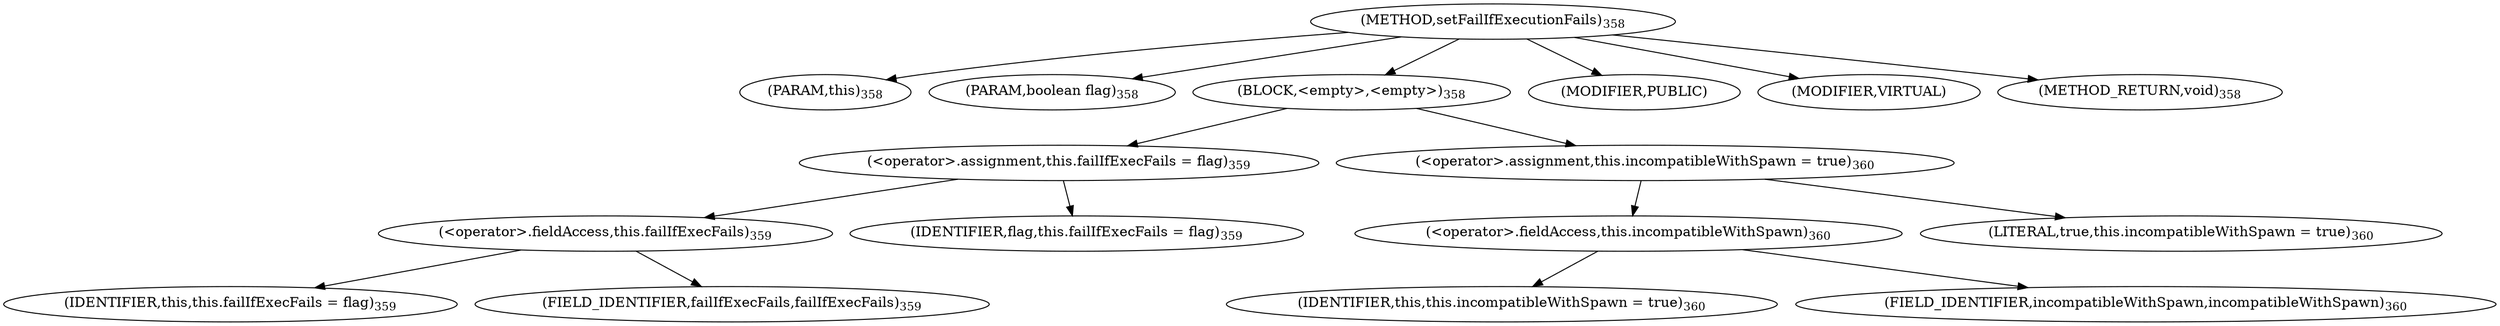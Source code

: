 digraph "setFailIfExecutionFails" {  
"705" [label = <(METHOD,setFailIfExecutionFails)<SUB>358</SUB>> ]
"706" [label = <(PARAM,this)<SUB>358</SUB>> ]
"707" [label = <(PARAM,boolean flag)<SUB>358</SUB>> ]
"708" [label = <(BLOCK,&lt;empty&gt;,&lt;empty&gt;)<SUB>358</SUB>> ]
"709" [label = <(&lt;operator&gt;.assignment,this.failIfExecFails = flag)<SUB>359</SUB>> ]
"710" [label = <(&lt;operator&gt;.fieldAccess,this.failIfExecFails)<SUB>359</SUB>> ]
"711" [label = <(IDENTIFIER,this,this.failIfExecFails = flag)<SUB>359</SUB>> ]
"712" [label = <(FIELD_IDENTIFIER,failIfExecFails,failIfExecFails)<SUB>359</SUB>> ]
"713" [label = <(IDENTIFIER,flag,this.failIfExecFails = flag)<SUB>359</SUB>> ]
"714" [label = <(&lt;operator&gt;.assignment,this.incompatibleWithSpawn = true)<SUB>360</SUB>> ]
"715" [label = <(&lt;operator&gt;.fieldAccess,this.incompatibleWithSpawn)<SUB>360</SUB>> ]
"716" [label = <(IDENTIFIER,this,this.incompatibleWithSpawn = true)<SUB>360</SUB>> ]
"717" [label = <(FIELD_IDENTIFIER,incompatibleWithSpawn,incompatibleWithSpawn)<SUB>360</SUB>> ]
"718" [label = <(LITERAL,true,this.incompatibleWithSpawn = true)<SUB>360</SUB>> ]
"719" [label = <(MODIFIER,PUBLIC)> ]
"720" [label = <(MODIFIER,VIRTUAL)> ]
"721" [label = <(METHOD_RETURN,void)<SUB>358</SUB>> ]
  "705" -> "706" 
  "705" -> "707" 
  "705" -> "708" 
  "705" -> "719" 
  "705" -> "720" 
  "705" -> "721" 
  "708" -> "709" 
  "708" -> "714" 
  "709" -> "710" 
  "709" -> "713" 
  "710" -> "711" 
  "710" -> "712" 
  "714" -> "715" 
  "714" -> "718" 
  "715" -> "716" 
  "715" -> "717" 
}
